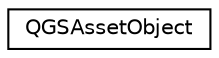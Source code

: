 digraph "类继承关系图"
{
  edge [fontname="Helvetica",fontsize="10",labelfontname="Helvetica",labelfontsize="10"];
  node [fontname="Helvetica",fontsize="10",shape=record];
  rankdir="LR";
  Node0 [label="QGSAssetObject",height=0.2,width=0.4,color="black", fillcolor="white", style="filled",URL="$class_q_g_s_asset_object.html"];
}
